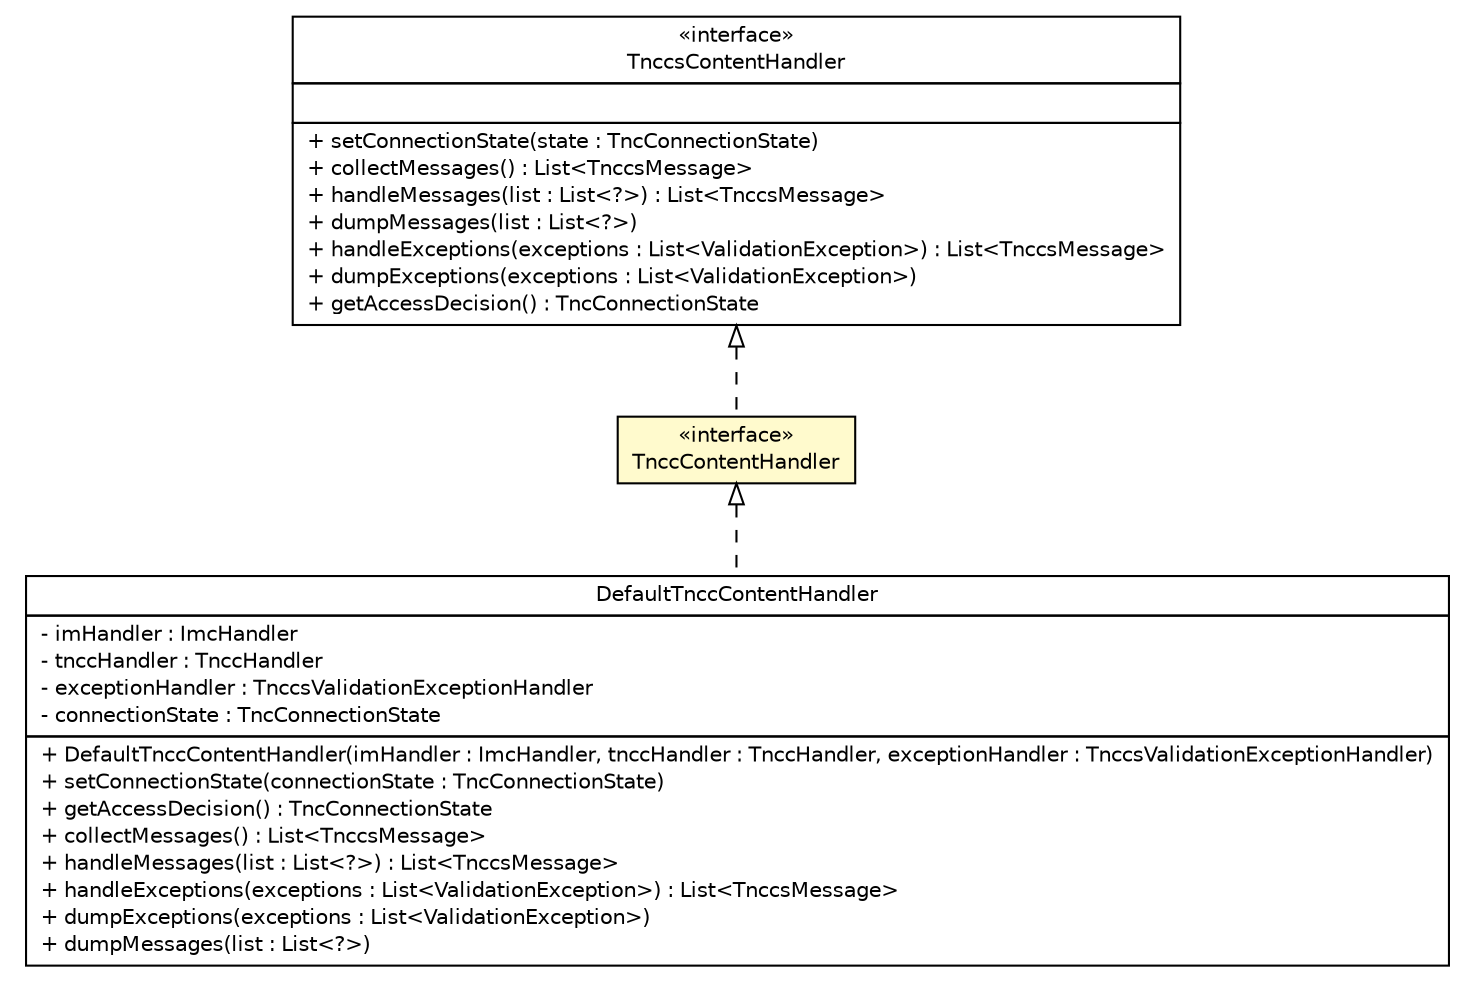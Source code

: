 #!/usr/local/bin/dot
#
# Class diagram 
# Generated by UMLGraph version R5_6 (http://www.umlgraph.org/)
#

digraph G {
	edge [fontname="Helvetica",fontsize=10,labelfontname="Helvetica",labelfontsize=10];
	node [fontname="Helvetica",fontsize=10,shape=plaintext];
	nodesep=0.25;
	ranksep=0.5;
	// de.hsbremen.tc.tnc.tnccs.message.handler.TnccContentHandler
	c29169 [label=<<table title="de.hsbremen.tc.tnc.tnccs.message.handler.TnccContentHandler" border="0" cellborder="1" cellspacing="0" cellpadding="2" port="p" bgcolor="lemonChiffon" href="./TnccContentHandler.html">
		<tr><td><table border="0" cellspacing="0" cellpadding="1">
<tr><td align="center" balign="center"> &#171;interface&#187; </td></tr>
<tr><td align="center" balign="center"> TnccContentHandler </td></tr>
		</table></td></tr>
		</table>>, URL="./TnccContentHandler.html", fontname="Helvetica", fontcolor="black", fontsize=10.0];
	// de.hsbremen.tc.tnc.tnccs.message.handler.TnccsContentHandler
	c29181 [label=<<table title="de.hsbremen.tc.tnc.tnccs.message.handler.TnccsContentHandler" border="0" cellborder="1" cellspacing="0" cellpadding="2" port="p" href="./TnccsContentHandler.html">
		<tr><td><table border="0" cellspacing="0" cellpadding="1">
<tr><td align="center" balign="center"> &#171;interface&#187; </td></tr>
<tr><td align="center" balign="center"> TnccsContentHandler </td></tr>
		</table></td></tr>
		<tr><td><table border="0" cellspacing="0" cellpadding="1">
<tr><td align="left" balign="left">  </td></tr>
		</table></td></tr>
		<tr><td><table border="0" cellspacing="0" cellpadding="1">
<tr><td align="left" balign="left"> + setConnectionState(state : TncConnectionState) </td></tr>
<tr><td align="left" balign="left"> + collectMessages() : List&lt;TnccsMessage&gt; </td></tr>
<tr><td align="left" balign="left"> + handleMessages(list : List&lt;?&gt;) : List&lt;TnccsMessage&gt; </td></tr>
<tr><td align="left" balign="left"> + dumpMessages(list : List&lt;?&gt;) </td></tr>
<tr><td align="left" balign="left"> + handleExceptions(exceptions : List&lt;ValidationException&gt;) : List&lt;TnccsMessage&gt; </td></tr>
<tr><td align="left" balign="left"> + dumpExceptions(exceptions : List&lt;ValidationException&gt;) </td></tr>
<tr><td align="left" balign="left"> + getAccessDecision() : TncConnectionState </td></tr>
		</table></td></tr>
		</table>>, URL="./TnccsContentHandler.html", fontname="Helvetica", fontcolor="black", fontsize=10.0];
	// de.hsbremen.tc.tnc.tnccs.message.handler.simple.DefaultTnccContentHandler
	c29188 [label=<<table title="de.hsbremen.tc.tnc.tnccs.message.handler.simple.DefaultTnccContentHandler" border="0" cellborder="1" cellspacing="0" cellpadding="2" port="p" href="./simple/DefaultTnccContentHandler.html">
		<tr><td><table border="0" cellspacing="0" cellpadding="1">
<tr><td align="center" balign="center"> DefaultTnccContentHandler </td></tr>
		</table></td></tr>
		<tr><td><table border="0" cellspacing="0" cellpadding="1">
<tr><td align="left" balign="left"> - imHandler : ImcHandler </td></tr>
<tr><td align="left" balign="left"> - tnccHandler : TnccHandler </td></tr>
<tr><td align="left" balign="left"> - exceptionHandler : TnccsValidationExceptionHandler </td></tr>
<tr><td align="left" balign="left"> - connectionState : TncConnectionState </td></tr>
		</table></td></tr>
		<tr><td><table border="0" cellspacing="0" cellpadding="1">
<tr><td align="left" balign="left"> + DefaultTnccContentHandler(imHandler : ImcHandler, tnccHandler : TnccHandler, exceptionHandler : TnccsValidationExceptionHandler) </td></tr>
<tr><td align="left" balign="left"> + setConnectionState(connectionState : TncConnectionState) </td></tr>
<tr><td align="left" balign="left"> + getAccessDecision() : TncConnectionState </td></tr>
<tr><td align="left" balign="left"> + collectMessages() : List&lt;TnccsMessage&gt; </td></tr>
<tr><td align="left" balign="left"> + handleMessages(list : List&lt;?&gt;) : List&lt;TnccsMessage&gt; </td></tr>
<tr><td align="left" balign="left"> + handleExceptions(exceptions : List&lt;ValidationException&gt;) : List&lt;TnccsMessage&gt; </td></tr>
<tr><td align="left" balign="left"> + dumpExceptions(exceptions : List&lt;ValidationException&gt;) </td></tr>
<tr><td align="left" balign="left"> + dumpMessages(list : List&lt;?&gt;) </td></tr>
		</table></td></tr>
		</table>>, URL="./simple/DefaultTnccContentHandler.html", fontname="Helvetica", fontcolor="black", fontsize=10.0];
	//de.hsbremen.tc.tnc.tnccs.message.handler.TnccContentHandler implements de.hsbremen.tc.tnc.tnccs.message.handler.TnccsContentHandler
	c29181:p -> c29169:p [dir=back,arrowtail=empty,style=dashed];
	//de.hsbremen.tc.tnc.tnccs.message.handler.simple.DefaultTnccContentHandler implements de.hsbremen.tc.tnc.tnccs.message.handler.TnccContentHandler
	c29169:p -> c29188:p [dir=back,arrowtail=empty,style=dashed];
}

